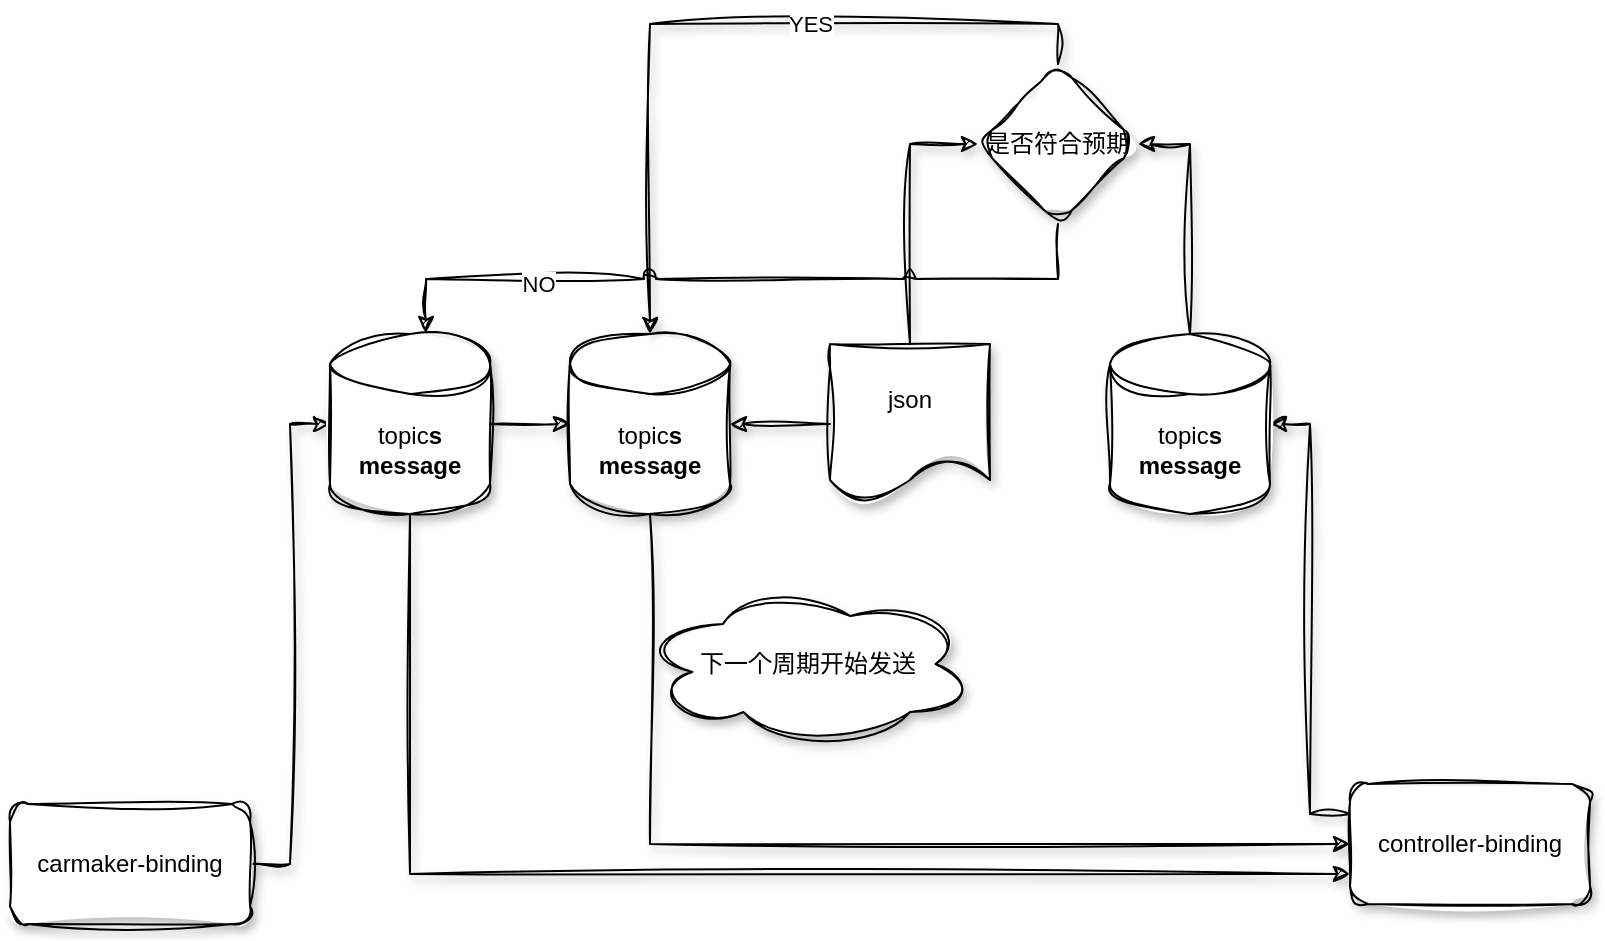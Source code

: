 <mxfile version="21.1.2" type="github">
  <diagram name="第 1 页" id="yBO6SM0Zhe-wC9-ASEdo">
    <mxGraphModel dx="1781" dy="1725" grid="1" gridSize="10" guides="1" tooltips="1" connect="1" arrows="1" fold="1" page="1" pageScale="1" pageWidth="827" pageHeight="1169" math="0" shadow="0">
      <root>
        <mxCell id="0" />
        <mxCell id="1" parent="0" />
        <mxCell id="u5H3cFXudgcO31Dj16rq-6" style="edgeStyle=orthogonalEdgeStyle;rounded=0;orthogonalLoop=1;jettySize=auto;html=1;exitX=1;exitY=0.5;exitDx=0;exitDy=0;entryX=0;entryY=0.5;entryDx=0;entryDy=0;entryPerimeter=0;shadow=1;sketch=1;curveFitting=1;jiggle=2;" edge="1" parent="1" source="u5H3cFXudgcO31Dj16rq-1" target="u5H3cFXudgcO31Dj16rq-5">
          <mxGeometry relative="1" as="geometry" />
        </mxCell>
        <mxCell id="u5H3cFXudgcO31Dj16rq-1" value="carmaker-binding" style="rounded=1;whiteSpace=wrap;html=1;sketch=1;curveFitting=1;jiggle=2;shadow=1;glass=0;" vertex="1" parent="1">
          <mxGeometry x="-70" y="250" width="120" height="60" as="geometry" />
        </mxCell>
        <mxCell id="u5H3cFXudgcO31Dj16rq-19" style="edgeStyle=orthogonalEdgeStyle;rounded=0;orthogonalLoop=1;jettySize=auto;html=1;exitX=1;exitY=0.5;exitDx=0;exitDy=0;exitPerimeter=0;entryX=0;entryY=0.5;entryDx=0;entryDy=0;entryPerimeter=0;sketch=1;curveFitting=1;jiggle=2;shadow=1;" edge="1" parent="1" source="u5H3cFXudgcO31Dj16rq-5" target="u5H3cFXudgcO31Dj16rq-11">
          <mxGeometry relative="1" as="geometry" />
        </mxCell>
        <mxCell id="u5H3cFXudgcO31Dj16rq-29" style="edgeStyle=orthogonalEdgeStyle;rounded=0;orthogonalLoop=1;jettySize=auto;html=1;exitX=0.5;exitY=1;exitDx=0;exitDy=0;exitPerimeter=0;entryX=0;entryY=0.75;entryDx=0;entryDy=0;sketch=1;curveFitting=1;jiggle=2;shadow=1;" edge="1" parent="1" source="u5H3cFXudgcO31Dj16rq-5" target="u5H3cFXudgcO31Dj16rq-7">
          <mxGeometry relative="1" as="geometry" />
        </mxCell>
        <mxCell id="u5H3cFXudgcO31Dj16rq-5" value="topic&lt;b&gt;s&lt;br&gt;message&lt;br&gt;&lt;/b&gt;" style="shape=cylinder3;whiteSpace=wrap;html=1;boundedLbl=1;backgroundOutline=1;size=15;shadow=1;sketch=1;curveFitting=1;jiggle=2;" vertex="1" parent="1">
          <mxGeometry x="90" y="15" width="80" height="90" as="geometry" />
        </mxCell>
        <mxCell id="u5H3cFXudgcO31Dj16rq-12" style="edgeStyle=orthogonalEdgeStyle;rounded=0;orthogonalLoop=1;jettySize=auto;html=1;exitX=0;exitY=0.25;exitDx=0;exitDy=0;entryX=1;entryY=0.5;entryDx=0;entryDy=0;entryPerimeter=0;shadow=1;sketch=1;curveFitting=1;jiggle=2;" edge="1" parent="1" source="u5H3cFXudgcO31Dj16rq-7" target="u5H3cFXudgcO31Dj16rq-9">
          <mxGeometry relative="1" as="geometry" />
        </mxCell>
        <mxCell id="u5H3cFXudgcO31Dj16rq-7" value="controller-binding" style="rounded=1;whiteSpace=wrap;html=1;sketch=1;curveFitting=1;jiggle=2;shadow=1;glass=0;" vertex="1" parent="1">
          <mxGeometry x="600" y="240" width="120" height="60" as="geometry" />
        </mxCell>
        <mxCell id="u5H3cFXudgcO31Dj16rq-24" style="edgeStyle=orthogonalEdgeStyle;rounded=0;orthogonalLoop=1;jettySize=auto;html=1;exitX=0.5;exitY=0;exitDx=0;exitDy=0;exitPerimeter=0;entryX=1;entryY=0.5;entryDx=0;entryDy=0;sketch=1;curveFitting=1;jiggle=2;shadow=1;" edge="1" parent="1" source="u5H3cFXudgcO31Dj16rq-9" target="u5H3cFXudgcO31Dj16rq-22">
          <mxGeometry relative="1" as="geometry" />
        </mxCell>
        <mxCell id="u5H3cFXudgcO31Dj16rq-9" value="topic&lt;b&gt;s&lt;br&gt;message&lt;br&gt;&lt;/b&gt;" style="shape=cylinder3;whiteSpace=wrap;html=1;boundedLbl=1;backgroundOutline=1;size=15;shadow=1;sketch=1;curveFitting=1;jiggle=2;" vertex="1" parent="1">
          <mxGeometry x="480" y="15" width="80" height="90" as="geometry" />
        </mxCell>
        <mxCell id="u5H3cFXudgcO31Dj16rq-21" style="edgeStyle=orthogonalEdgeStyle;rounded=0;orthogonalLoop=1;jettySize=auto;html=1;exitX=0.5;exitY=1;exitDx=0;exitDy=0;exitPerimeter=0;entryX=0;entryY=0.5;entryDx=0;entryDy=0;sketch=1;curveFitting=1;jiggle=2;shadow=1;" edge="1" parent="1" source="u5H3cFXudgcO31Dj16rq-11" target="u5H3cFXudgcO31Dj16rq-7">
          <mxGeometry relative="1" as="geometry" />
        </mxCell>
        <mxCell id="u5H3cFXudgcO31Dj16rq-11" value="topic&lt;b&gt;s&lt;br&gt;message&lt;br&gt;&lt;/b&gt;" style="shape=cylinder3;whiteSpace=wrap;html=1;boundedLbl=1;backgroundOutline=1;size=15;shadow=1;sketch=1;curveFitting=1;jiggle=2;" vertex="1" parent="1">
          <mxGeometry x="210" y="15" width="80" height="90" as="geometry" />
        </mxCell>
        <mxCell id="u5H3cFXudgcO31Dj16rq-18" style="edgeStyle=orthogonalEdgeStyle;rounded=0;orthogonalLoop=1;jettySize=auto;html=1;exitX=0;exitY=0.5;exitDx=0;exitDy=0;sketch=1;curveFitting=1;jiggle=2;shadow=1;" edge="1" parent="1" source="u5H3cFXudgcO31Dj16rq-13" target="u5H3cFXudgcO31Dj16rq-11">
          <mxGeometry relative="1" as="geometry" />
        </mxCell>
        <mxCell id="u5H3cFXudgcO31Dj16rq-23" style="edgeStyle=orthogonalEdgeStyle;rounded=0;orthogonalLoop=1;jettySize=auto;html=1;exitX=0.5;exitY=0;exitDx=0;exitDy=0;entryX=0;entryY=0.5;entryDx=0;entryDy=0;sketch=1;curveFitting=1;jiggle=2;shadow=1;" edge="1" parent="1" source="u5H3cFXudgcO31Dj16rq-13" target="u5H3cFXudgcO31Dj16rq-22">
          <mxGeometry relative="1" as="geometry" />
        </mxCell>
        <mxCell id="u5H3cFXudgcO31Dj16rq-13" value="json" style="shape=document;whiteSpace=wrap;html=1;boundedLbl=1;sketch=1;curveFitting=1;jiggle=2;shadow=1;" vertex="1" parent="1">
          <mxGeometry x="340" y="20" width="80" height="80" as="geometry" />
        </mxCell>
        <mxCell id="u5H3cFXudgcO31Dj16rq-20" value="下一个周期开始发送" style="ellipse;shape=cloud;whiteSpace=wrap;html=1;sketch=1;curveFitting=1;jiggle=2;shadow=1;" vertex="1" parent="1">
          <mxGeometry x="244" y="140" width="170" height="80" as="geometry" />
        </mxCell>
        <mxCell id="u5H3cFXudgcO31Dj16rq-25" style="edgeStyle=orthogonalEdgeStyle;rounded=0;orthogonalLoop=1;jettySize=auto;html=1;exitX=0.5;exitY=0;exitDx=0;exitDy=0;entryX=0.5;entryY=0;entryDx=0;entryDy=0;entryPerimeter=0;shadow=1;sketch=1;curveFitting=1;jiggle=2;" edge="1" parent="1" source="u5H3cFXudgcO31Dj16rq-22" target="u5H3cFXudgcO31Dj16rq-11">
          <mxGeometry relative="1" as="geometry" />
        </mxCell>
        <mxCell id="u5H3cFXudgcO31Dj16rq-26" value="YES" style="edgeLabel;html=1;align=center;verticalAlign=middle;resizable=0;points=[];" vertex="1" connectable="0" parent="u5H3cFXudgcO31Dj16rq-25">
          <mxGeometry x="-0.238" relative="1" as="geometry">
            <mxPoint as="offset" />
          </mxGeometry>
        </mxCell>
        <mxCell id="u5H3cFXudgcO31Dj16rq-27" style="edgeStyle=orthogonalEdgeStyle;rounded=0;orthogonalLoop=1;jettySize=auto;html=1;exitX=0.5;exitY=1;exitDx=0;exitDy=0;entryX=0.6;entryY=-0.006;entryDx=0;entryDy=0;entryPerimeter=0;jumpStyle=arc;shadow=0;sketch=1;curveFitting=1;jiggle=2;" edge="1" parent="1" source="u5H3cFXudgcO31Dj16rq-22" target="u5H3cFXudgcO31Dj16rq-5">
          <mxGeometry relative="1" as="geometry" />
        </mxCell>
        <mxCell id="u5H3cFXudgcO31Dj16rq-28" value="NO" style="edgeLabel;html=1;align=center;verticalAlign=middle;resizable=0;points=[];" vertex="1" connectable="0" parent="u5H3cFXudgcO31Dj16rq-27">
          <mxGeometry x="0.552" y="2" relative="1" as="geometry">
            <mxPoint as="offset" />
          </mxGeometry>
        </mxCell>
        <mxCell id="u5H3cFXudgcO31Dj16rq-22" value="是否符合预期" style="rhombus;whiteSpace=wrap;html=1;rounded=1;sketch=1;curveFitting=1;jiggle=2;shadow=1;" vertex="1" parent="1">
          <mxGeometry x="414" y="-120" width="80" height="80" as="geometry" />
        </mxCell>
      </root>
    </mxGraphModel>
  </diagram>
</mxfile>
